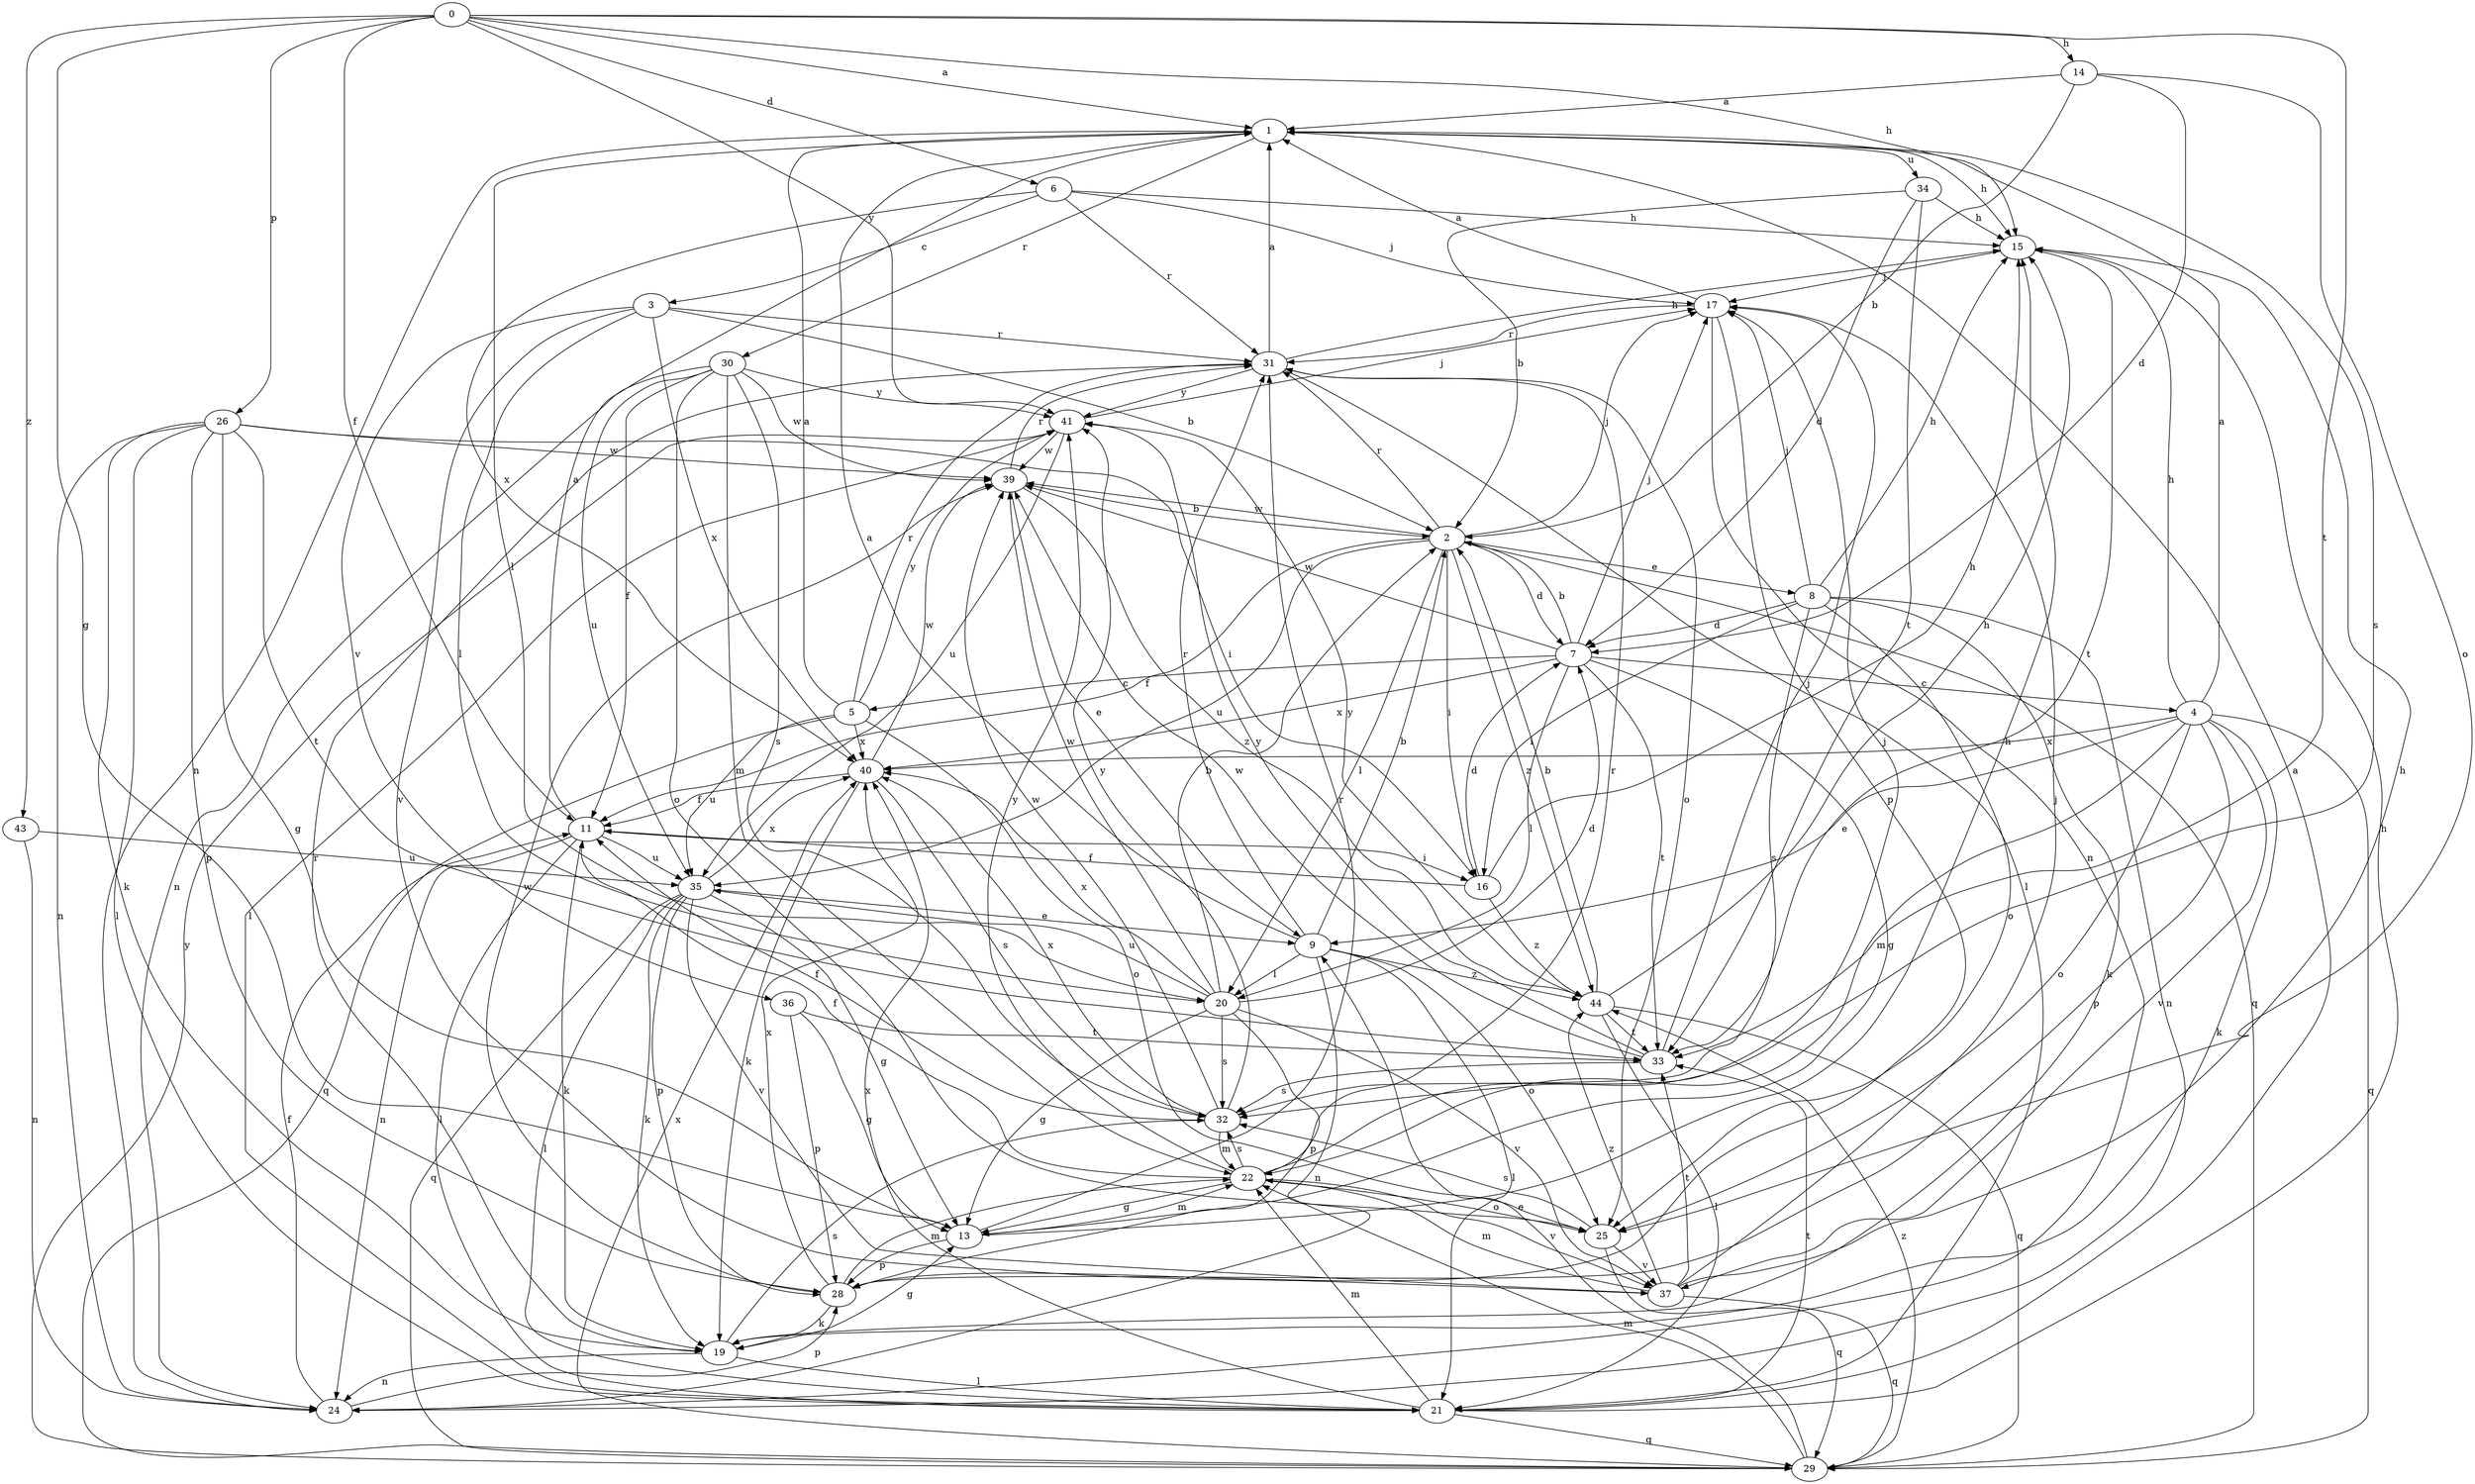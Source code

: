 strict digraph  {
0;
1;
2;
3;
4;
5;
6;
7;
8;
9;
11;
13;
14;
15;
16;
17;
19;
20;
21;
22;
24;
25;
26;
28;
29;
30;
31;
32;
33;
34;
35;
36;
37;
39;
40;
41;
43;
44;
0 -> 1  [label=a];
0 -> 6  [label=d];
0 -> 11  [label=f];
0 -> 13  [label=g];
0 -> 14  [label=h];
0 -> 15  [label=h];
0 -> 26  [label=p];
0 -> 33  [label=t];
0 -> 41  [label=y];
0 -> 43  [label=z];
1 -> 15  [label=h];
1 -> 20  [label=l];
1 -> 24  [label=n];
1 -> 30  [label=r];
1 -> 32  [label=s];
1 -> 34  [label=u];
2 -> 7  [label=d];
2 -> 8  [label=e];
2 -> 11  [label=f];
2 -> 16  [label=i];
2 -> 17  [label=j];
2 -> 20  [label=l];
2 -> 29  [label=q];
2 -> 31  [label=r];
2 -> 35  [label=u];
2 -> 39  [label=w];
2 -> 44  [label=z];
3 -> 2  [label=b];
3 -> 20  [label=l];
3 -> 31  [label=r];
3 -> 36  [label=v];
3 -> 37  [label=v];
3 -> 40  [label=x];
4 -> 1  [label=a];
4 -> 9  [label=e];
4 -> 15  [label=h];
4 -> 19  [label=k];
4 -> 22  [label=m];
4 -> 25  [label=o];
4 -> 28  [label=p];
4 -> 29  [label=q];
4 -> 37  [label=v];
4 -> 40  [label=x];
5 -> 1  [label=a];
5 -> 25  [label=o];
5 -> 29  [label=q];
5 -> 31  [label=r];
5 -> 35  [label=u];
5 -> 40  [label=x];
5 -> 41  [label=y];
6 -> 3  [label=c];
6 -> 15  [label=h];
6 -> 17  [label=j];
6 -> 31  [label=r];
6 -> 40  [label=x];
7 -> 2  [label=b];
7 -> 4  [label=c];
7 -> 5  [label=c];
7 -> 13  [label=g];
7 -> 17  [label=j];
7 -> 20  [label=l];
7 -> 33  [label=t];
7 -> 39  [label=w];
7 -> 40  [label=x];
8 -> 7  [label=d];
8 -> 15  [label=h];
8 -> 16  [label=i];
8 -> 17  [label=j];
8 -> 19  [label=k];
8 -> 24  [label=n];
8 -> 25  [label=o];
8 -> 32  [label=s];
9 -> 1  [label=a];
9 -> 2  [label=b];
9 -> 20  [label=l];
9 -> 21  [label=l];
9 -> 24  [label=n];
9 -> 25  [label=o];
9 -> 31  [label=r];
9 -> 44  [label=z];
11 -> 1  [label=a];
11 -> 16  [label=i];
11 -> 19  [label=k];
11 -> 21  [label=l];
11 -> 24  [label=n];
11 -> 35  [label=u];
13 -> 15  [label=h];
13 -> 22  [label=m];
13 -> 28  [label=p];
13 -> 31  [label=r];
14 -> 1  [label=a];
14 -> 2  [label=b];
14 -> 7  [label=d];
14 -> 25  [label=o];
15 -> 17  [label=j];
15 -> 33  [label=t];
16 -> 7  [label=d];
16 -> 11  [label=f];
16 -> 15  [label=h];
16 -> 44  [label=z];
17 -> 1  [label=a];
17 -> 24  [label=n];
17 -> 28  [label=p];
17 -> 31  [label=r];
19 -> 13  [label=g];
19 -> 21  [label=l];
19 -> 24  [label=n];
19 -> 31  [label=r];
19 -> 32  [label=s];
20 -> 2  [label=b];
20 -> 7  [label=d];
20 -> 13  [label=g];
20 -> 28  [label=p];
20 -> 32  [label=s];
20 -> 35  [label=u];
20 -> 37  [label=v];
20 -> 39  [label=w];
20 -> 40  [label=x];
21 -> 1  [label=a];
21 -> 15  [label=h];
21 -> 22  [label=m];
21 -> 29  [label=q];
21 -> 33  [label=t];
21 -> 40  [label=x];
22 -> 11  [label=f];
22 -> 13  [label=g];
22 -> 17  [label=j];
22 -> 25  [label=o];
22 -> 31  [label=r];
22 -> 32  [label=s];
22 -> 37  [label=v];
22 -> 41  [label=y];
24 -> 11  [label=f];
24 -> 28  [label=p];
25 -> 29  [label=q];
25 -> 32  [label=s];
25 -> 37  [label=v];
26 -> 13  [label=g];
26 -> 16  [label=i];
26 -> 19  [label=k];
26 -> 21  [label=l];
26 -> 24  [label=n];
26 -> 28  [label=p];
26 -> 33  [label=t];
26 -> 39  [label=w];
28 -> 19  [label=k];
28 -> 22  [label=m];
28 -> 39  [label=w];
28 -> 40  [label=x];
29 -> 9  [label=e];
29 -> 22  [label=m];
29 -> 40  [label=x];
29 -> 41  [label=y];
29 -> 44  [label=z];
30 -> 11  [label=f];
30 -> 22  [label=m];
30 -> 24  [label=n];
30 -> 25  [label=o];
30 -> 32  [label=s];
30 -> 35  [label=u];
30 -> 39  [label=w];
30 -> 41  [label=y];
31 -> 1  [label=a];
31 -> 15  [label=h];
31 -> 21  [label=l];
31 -> 25  [label=o];
31 -> 41  [label=y];
32 -> 11  [label=f];
32 -> 22  [label=m];
32 -> 39  [label=w];
32 -> 40  [label=x];
32 -> 41  [label=y];
33 -> 17  [label=j];
33 -> 32  [label=s];
33 -> 39  [label=w];
33 -> 41  [label=y];
34 -> 2  [label=b];
34 -> 7  [label=d];
34 -> 15  [label=h];
34 -> 33  [label=t];
35 -> 9  [label=e];
35 -> 13  [label=g];
35 -> 19  [label=k];
35 -> 21  [label=l];
35 -> 28  [label=p];
35 -> 29  [label=q];
35 -> 37  [label=v];
35 -> 40  [label=x];
36 -> 13  [label=g];
36 -> 28  [label=p];
36 -> 33  [label=t];
37 -> 15  [label=h];
37 -> 17  [label=j];
37 -> 22  [label=m];
37 -> 29  [label=q];
37 -> 33  [label=t];
37 -> 44  [label=z];
39 -> 2  [label=b];
39 -> 9  [label=e];
39 -> 31  [label=r];
39 -> 44  [label=z];
40 -> 11  [label=f];
40 -> 19  [label=k];
40 -> 32  [label=s];
40 -> 39  [label=w];
41 -> 17  [label=j];
41 -> 21  [label=l];
41 -> 35  [label=u];
41 -> 39  [label=w];
43 -> 24  [label=n];
43 -> 35  [label=u];
44 -> 2  [label=b];
44 -> 15  [label=h];
44 -> 21  [label=l];
44 -> 29  [label=q];
44 -> 33  [label=t];
44 -> 41  [label=y];
}
